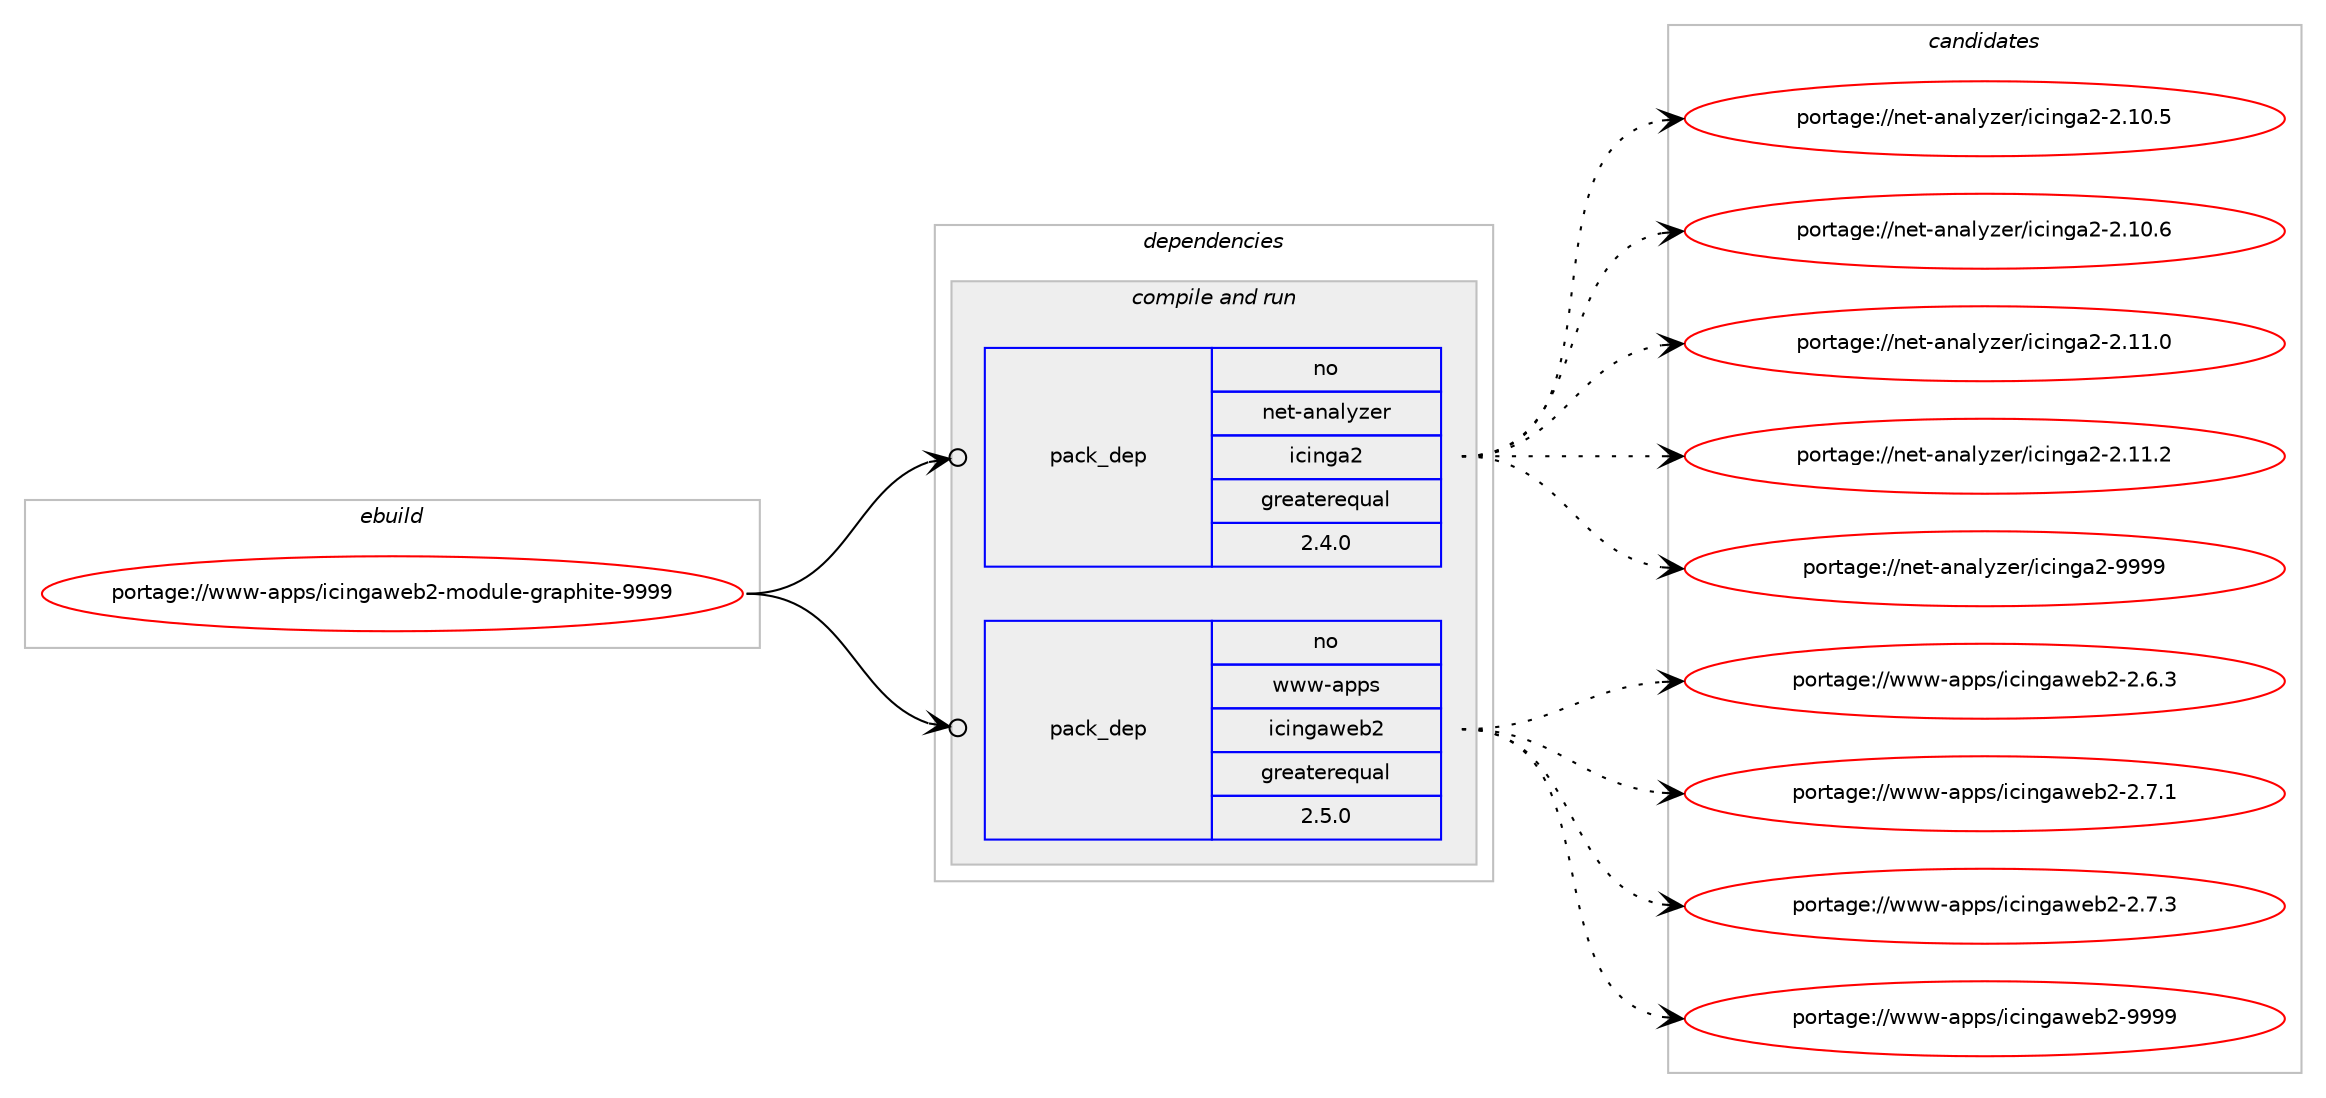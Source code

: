 digraph prolog {

# *************
# Graph options
# *************

newrank=true;
concentrate=true;
compound=true;
graph [rankdir=LR,fontname=Helvetica,fontsize=10,ranksep=1.5];#, ranksep=2.5, nodesep=0.2];
edge  [arrowhead=vee];
node  [fontname=Helvetica,fontsize=10];

# **********
# The ebuild
# **********

subgraph cluster_leftcol {
color=gray;
rank=same;
label=<<i>ebuild</i>>;
id [label="portage://www-apps/icingaweb2-module-graphite-9999", color=red, width=4, href="../www-apps/icingaweb2-module-graphite-9999.svg"];
}

# ****************
# The dependencies
# ****************

subgraph cluster_midcol {
color=gray;
label=<<i>dependencies</i>>;
subgraph cluster_compile {
fillcolor="#eeeeee";
style=filled;
label=<<i>compile</i>>;
}
subgraph cluster_compileandrun {
fillcolor="#eeeeee";
style=filled;
label=<<i>compile and run</i>>;
subgraph pack324730 {
dependency437969 [label=<<TABLE BORDER="0" CELLBORDER="1" CELLSPACING="0" CELLPADDING="4" WIDTH="220"><TR><TD ROWSPAN="6" CELLPADDING="30">pack_dep</TD></TR><TR><TD WIDTH="110">no</TD></TR><TR><TD>net-analyzer</TD></TR><TR><TD>icinga2</TD></TR><TR><TD>greaterequal</TD></TR><TR><TD>2.4.0</TD></TR></TABLE>>, shape=none, color=blue];
}
id:e -> dependency437969:w [weight=20,style="solid",arrowhead="odotvee"];
subgraph pack324731 {
dependency437970 [label=<<TABLE BORDER="0" CELLBORDER="1" CELLSPACING="0" CELLPADDING="4" WIDTH="220"><TR><TD ROWSPAN="6" CELLPADDING="30">pack_dep</TD></TR><TR><TD WIDTH="110">no</TD></TR><TR><TD>www-apps</TD></TR><TR><TD>icingaweb2</TD></TR><TR><TD>greaterequal</TD></TR><TR><TD>2.5.0</TD></TR></TABLE>>, shape=none, color=blue];
}
id:e -> dependency437970:w [weight=20,style="solid",arrowhead="odotvee"];
}
subgraph cluster_run {
fillcolor="#eeeeee";
style=filled;
label=<<i>run</i>>;
}
}

# **************
# The candidates
# **************

subgraph cluster_choices {
rank=same;
color=gray;
label=<<i>candidates</i>>;

subgraph choice324730 {
color=black;
nodesep=1;
choiceportage1101011164597110971081211221011144710599105110103975045504649484653 [label="portage://net-analyzer/icinga2-2.10.5", color=red, width=4,href="../net-analyzer/icinga2-2.10.5.svg"];
choiceportage1101011164597110971081211221011144710599105110103975045504649484654 [label="portage://net-analyzer/icinga2-2.10.6", color=red, width=4,href="../net-analyzer/icinga2-2.10.6.svg"];
choiceportage1101011164597110971081211221011144710599105110103975045504649494648 [label="portage://net-analyzer/icinga2-2.11.0", color=red, width=4,href="../net-analyzer/icinga2-2.11.0.svg"];
choiceportage1101011164597110971081211221011144710599105110103975045504649494650 [label="portage://net-analyzer/icinga2-2.11.2", color=red, width=4,href="../net-analyzer/icinga2-2.11.2.svg"];
choiceportage110101116459711097108121122101114471059910511010397504557575757 [label="portage://net-analyzer/icinga2-9999", color=red, width=4,href="../net-analyzer/icinga2-9999.svg"];
dependency437969:e -> choiceportage1101011164597110971081211221011144710599105110103975045504649484653:w [style=dotted,weight="100"];
dependency437969:e -> choiceportage1101011164597110971081211221011144710599105110103975045504649484654:w [style=dotted,weight="100"];
dependency437969:e -> choiceportage1101011164597110971081211221011144710599105110103975045504649494648:w [style=dotted,weight="100"];
dependency437969:e -> choiceportage1101011164597110971081211221011144710599105110103975045504649494650:w [style=dotted,weight="100"];
dependency437969:e -> choiceportage110101116459711097108121122101114471059910511010397504557575757:w [style=dotted,weight="100"];
}
subgraph choice324731 {
color=black;
nodesep=1;
choiceportage11911911945971121121154710599105110103971191019850455046544651 [label="portage://www-apps/icingaweb2-2.6.3", color=red, width=4,href="../www-apps/icingaweb2-2.6.3.svg"];
choiceportage11911911945971121121154710599105110103971191019850455046554649 [label="portage://www-apps/icingaweb2-2.7.1", color=red, width=4,href="../www-apps/icingaweb2-2.7.1.svg"];
choiceportage11911911945971121121154710599105110103971191019850455046554651 [label="portage://www-apps/icingaweb2-2.7.3", color=red, width=4,href="../www-apps/icingaweb2-2.7.3.svg"];
choiceportage119119119459711211211547105991051101039711910198504557575757 [label="portage://www-apps/icingaweb2-9999", color=red, width=4,href="../www-apps/icingaweb2-9999.svg"];
dependency437970:e -> choiceportage11911911945971121121154710599105110103971191019850455046544651:w [style=dotted,weight="100"];
dependency437970:e -> choiceportage11911911945971121121154710599105110103971191019850455046554649:w [style=dotted,weight="100"];
dependency437970:e -> choiceportage11911911945971121121154710599105110103971191019850455046554651:w [style=dotted,weight="100"];
dependency437970:e -> choiceportage119119119459711211211547105991051101039711910198504557575757:w [style=dotted,weight="100"];
}
}

}
